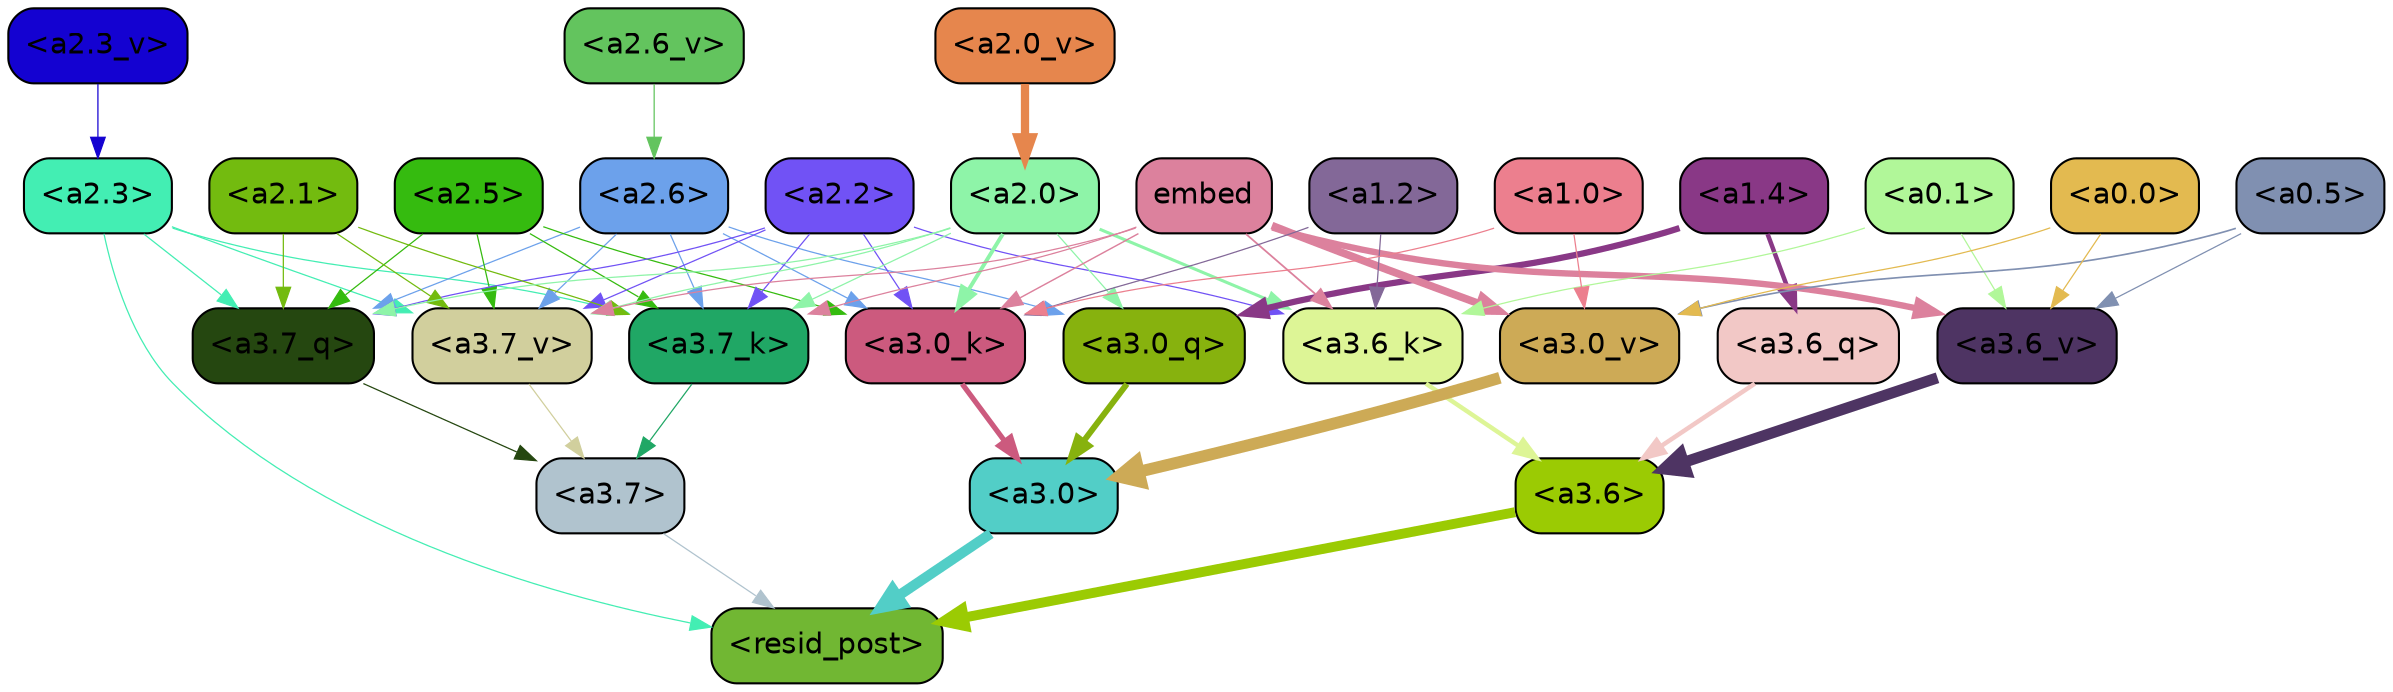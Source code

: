 strict digraph "" {
	graph [bgcolor=transparent,
		layout=dot,
		overlap=false,
		splines=true
	];
	"<a3.7>"	[color=black,
		fillcolor="#b0c3ce",
		fontname=Helvetica,
		shape=box,
		style="filled, rounded"];
	"<resid_post>"	[color=black,
		fillcolor="#71b733",
		fontname=Helvetica,
		shape=box,
		style="filled, rounded"];
	"<a3.7>" -> "<resid_post>"	[color="#b0c3ce",
		penwidth=0.6];
	"<a3.6>"	[color=black,
		fillcolor="#9bcb03",
		fontname=Helvetica,
		shape=box,
		style="filled, rounded"];
	"<a3.6>" -> "<resid_post>"	[color="#9bcb03",
		penwidth=4.7534414529800415];
	"<a3.0>"	[color=black,
		fillcolor="#52cec7",
		fontname=Helvetica,
		shape=box,
		style="filled, rounded"];
	"<a3.0>" -> "<resid_post>"	[color="#52cec7",
		penwidth=4.898576855659485];
	"<a2.3>"	[color=black,
		fillcolor="#43eeb3",
		fontname=Helvetica,
		shape=box,
		style="filled, rounded"];
	"<a2.3>" -> "<resid_post>"	[color="#43eeb3",
		penwidth=0.6];
	"<a3.7_q>"	[color=black,
		fillcolor="#254710",
		fontname=Helvetica,
		shape=box,
		style="filled, rounded"];
	"<a2.3>" -> "<a3.7_q>"	[color="#43eeb3",
		penwidth=0.6];
	"<a3.7_k>"	[color=black,
		fillcolor="#20a765",
		fontname=Helvetica,
		shape=box,
		style="filled, rounded"];
	"<a2.3>" -> "<a3.7_k>"	[color="#43eeb3",
		penwidth=0.6];
	"<a3.7_v>"	[color=black,
		fillcolor="#d1cf9d",
		fontname=Helvetica,
		shape=box,
		style="filled, rounded"];
	"<a2.3>" -> "<a3.7_v>"	[color="#43eeb3",
		penwidth=0.6];
	"<a3.7_q>" -> "<a3.7>"	[color="#254710",
		penwidth=0.6];
	"<a3.6_q>"	[color=black,
		fillcolor="#f2c8c6",
		fontname=Helvetica,
		shape=box,
		style="filled, rounded"];
	"<a3.6_q>" -> "<a3.6>"	[color="#f2c8c6",
		penwidth=2.160832464694977];
	"<a3.0_q>"	[color=black,
		fillcolor="#87b20e",
		fontname=Helvetica,
		shape=box,
		style="filled, rounded"];
	"<a3.0_q>" -> "<a3.0>"	[color="#87b20e",
		penwidth=2.870753765106201];
	"<a3.7_k>" -> "<a3.7>"	[color="#20a765",
		penwidth=0.6];
	"<a3.6_k>"	[color=black,
		fillcolor="#ddf596",
		fontname=Helvetica,
		shape=box,
		style="filled, rounded"];
	"<a3.6_k>" -> "<a3.6>"	[color="#ddf596",
		penwidth=2.13908451795578];
	"<a3.0_k>"	[color=black,
		fillcolor="#cc5a7e",
		fontname=Helvetica,
		shape=box,
		style="filled, rounded"];
	"<a3.0_k>" -> "<a3.0>"	[color="#cc5a7e",
		penwidth=2.520303964614868];
	"<a3.7_v>" -> "<a3.7>"	[color="#d1cf9d",
		penwidth=0.6];
	"<a3.6_v>"	[color=black,
		fillcolor="#4e3463",
		fontname=Helvetica,
		shape=box,
		style="filled, rounded"];
	"<a3.6_v>" -> "<a3.6>"	[color="#4e3463",
		penwidth=5.297133803367615];
	"<a3.0_v>"	[color=black,
		fillcolor="#cdaa56",
		fontname=Helvetica,
		shape=box,
		style="filled, rounded"];
	"<a3.0_v>" -> "<a3.0>"	[color="#cdaa56",
		penwidth=5.680712580680847];
	"<a2.6>"	[color=black,
		fillcolor="#6ca1eb",
		fontname=Helvetica,
		shape=box,
		style="filled, rounded"];
	"<a2.6>" -> "<a3.7_q>"	[color="#6ca1eb",
		penwidth=0.6];
	"<a2.6>" -> "<a3.0_q>"	[color="#6ca1eb",
		penwidth=0.6];
	"<a2.6>" -> "<a3.7_k>"	[color="#6ca1eb",
		penwidth=0.6];
	"<a2.6>" -> "<a3.0_k>"	[color="#6ca1eb",
		penwidth=0.6];
	"<a2.6>" -> "<a3.7_v>"	[color="#6ca1eb",
		penwidth=0.6];
	"<a2.5>"	[color=black,
		fillcolor="#35bb0f",
		fontname=Helvetica,
		shape=box,
		style="filled, rounded"];
	"<a2.5>" -> "<a3.7_q>"	[color="#35bb0f",
		penwidth=0.6];
	"<a2.5>" -> "<a3.7_k>"	[color="#35bb0f",
		penwidth=0.6];
	"<a2.5>" -> "<a3.0_k>"	[color="#35bb0f",
		penwidth=0.6];
	"<a2.5>" -> "<a3.7_v>"	[color="#35bb0f",
		penwidth=0.6];
	"<a2.2>"	[color=black,
		fillcolor="#7152f5",
		fontname=Helvetica,
		shape=box,
		style="filled, rounded"];
	"<a2.2>" -> "<a3.7_q>"	[color="#7152f5",
		penwidth=0.6];
	"<a2.2>" -> "<a3.7_k>"	[color="#7152f5",
		penwidth=0.6];
	"<a2.2>" -> "<a3.6_k>"	[color="#7152f5",
		penwidth=0.6];
	"<a2.2>" -> "<a3.0_k>"	[color="#7152f5",
		penwidth=0.6];
	"<a2.2>" -> "<a3.7_v>"	[color="#7152f5",
		penwidth=0.6];
	"<a2.1>"	[color=black,
		fillcolor="#73bb0f",
		fontname=Helvetica,
		shape=box,
		style="filled, rounded"];
	"<a2.1>" -> "<a3.7_q>"	[color="#73bb0f",
		penwidth=0.6];
	"<a2.1>" -> "<a3.7_k>"	[color="#73bb0f",
		penwidth=0.6];
	"<a2.1>" -> "<a3.7_v>"	[color="#73bb0f",
		penwidth=0.6];
	"<a2.0>"	[color=black,
		fillcolor="#8ef4a8",
		fontname=Helvetica,
		shape=box,
		style="filled, rounded"];
	"<a2.0>" -> "<a3.7_q>"	[color="#8ef4a8",
		penwidth=0.6];
	"<a2.0>" -> "<a3.0_q>"	[color="#8ef4a8",
		penwidth=0.6];
	"<a2.0>" -> "<a3.7_k>"	[color="#8ef4a8",
		penwidth=0.6];
	"<a2.0>" -> "<a3.6_k>"	[color="#8ef4a8",
		penwidth=1.4784413101151586];
	"<a2.0>" -> "<a3.0_k>"	[color="#8ef4a8",
		penwidth=1.8858084231615067];
	"<a2.0>" -> "<a3.7_v>"	[color="#8ef4a8",
		penwidth=0.6];
	"<a1.4>"	[color=black,
		fillcolor="#893886",
		fontname=Helvetica,
		shape=box,
		style="filled, rounded"];
	"<a1.4>" -> "<a3.6_q>"	[color="#893886",
		penwidth=2.149975523352623];
	"<a1.4>" -> "<a3.0_q>"	[color="#893886",
		penwidth=3.0018038749694824];
	embed	[color=black,
		fillcolor="#dc819d",
		fontname=Helvetica,
		shape=box,
		style="filled, rounded"];
	embed -> "<a3.7_k>"	[color="#dc819d",
		penwidth=0.6];
	embed -> "<a3.6_k>"	[color="#dc819d",
		penwidth=0.8552796393632889];
	embed -> "<a3.0_k>"	[color="#dc819d",
		penwidth=0.691851794719696];
	embed -> "<a3.7_v>"	[color="#dc819d",
		penwidth=0.6];
	embed -> "<a3.6_v>"	[color="#dc819d",
		penwidth=3.067279100418091];
	embed -> "<a3.0_v>"	[color="#dc819d",
		penwidth=3.6927278637886047];
	"<a1.2>"	[color=black,
		fillcolor="#836898",
		fontname=Helvetica,
		shape=box,
		style="filled, rounded"];
	"<a1.2>" -> "<a3.6_k>"	[color="#836898",
		penwidth=0.6];
	"<a1.2>" -> "<a3.0_k>"	[color="#836898",
		penwidth=0.6];
	"<a0.1>"	[color=black,
		fillcolor="#b1f799",
		fontname=Helvetica,
		shape=box,
		style="filled, rounded"];
	"<a0.1>" -> "<a3.6_k>"	[color="#b1f799",
		penwidth=0.6];
	"<a0.1>" -> "<a3.6_v>"	[color="#b1f799",
		penwidth=0.6];
	"<a1.0>"	[color=black,
		fillcolor="#ec7f8e",
		fontname=Helvetica,
		shape=box,
		style="filled, rounded"];
	"<a1.0>" -> "<a3.0_k>"	[color="#ec7f8e",
		penwidth=0.6];
	"<a1.0>" -> "<a3.0_v>"	[color="#ec7f8e",
		penwidth=0.6];
	"<a0.5>"	[color=black,
		fillcolor="#8090b1",
		fontname=Helvetica,
		shape=box,
		style="filled, rounded"];
	"<a0.5>" -> "<a3.6_v>"	[color="#8090b1",
		penwidth=0.6];
	"<a0.5>" -> "<a3.0_v>"	[color="#8090b1",
		penwidth=0.8028683364391327];
	"<a0.0>"	[color=black,
		fillcolor="#e3ba50",
		fontname=Helvetica,
		shape=box,
		style="filled, rounded"];
	"<a0.0>" -> "<a3.6_v>"	[color="#e3ba50",
		penwidth=0.6];
	"<a0.0>" -> "<a3.0_v>"	[color="#e3ba50",
		penwidth=0.6];
	"<a2.6_v>"	[color=black,
		fillcolor="#63c45e",
		fontname=Helvetica,
		shape=box,
		style="filled, rounded"];
	"<a2.6_v>" -> "<a2.6>"	[color="#63c45e",
		penwidth=0.6];
	"<a2.3_v>"	[color=black,
		fillcolor="#1402d1",
		fontname=Helvetica,
		shape=box,
		style="filled, rounded"];
	"<a2.3_v>" -> "<a2.3>"	[color="#1402d1",
		penwidth=0.6];
	"<a2.0_v>"	[color=black,
		fillcolor="#e6864d",
		fontname=Helvetica,
		shape=box,
		style="filled, rounded"];
	"<a2.0_v>" -> "<a2.0>"	[color="#e6864d",
		penwidth=3.9731863737106323];
}
